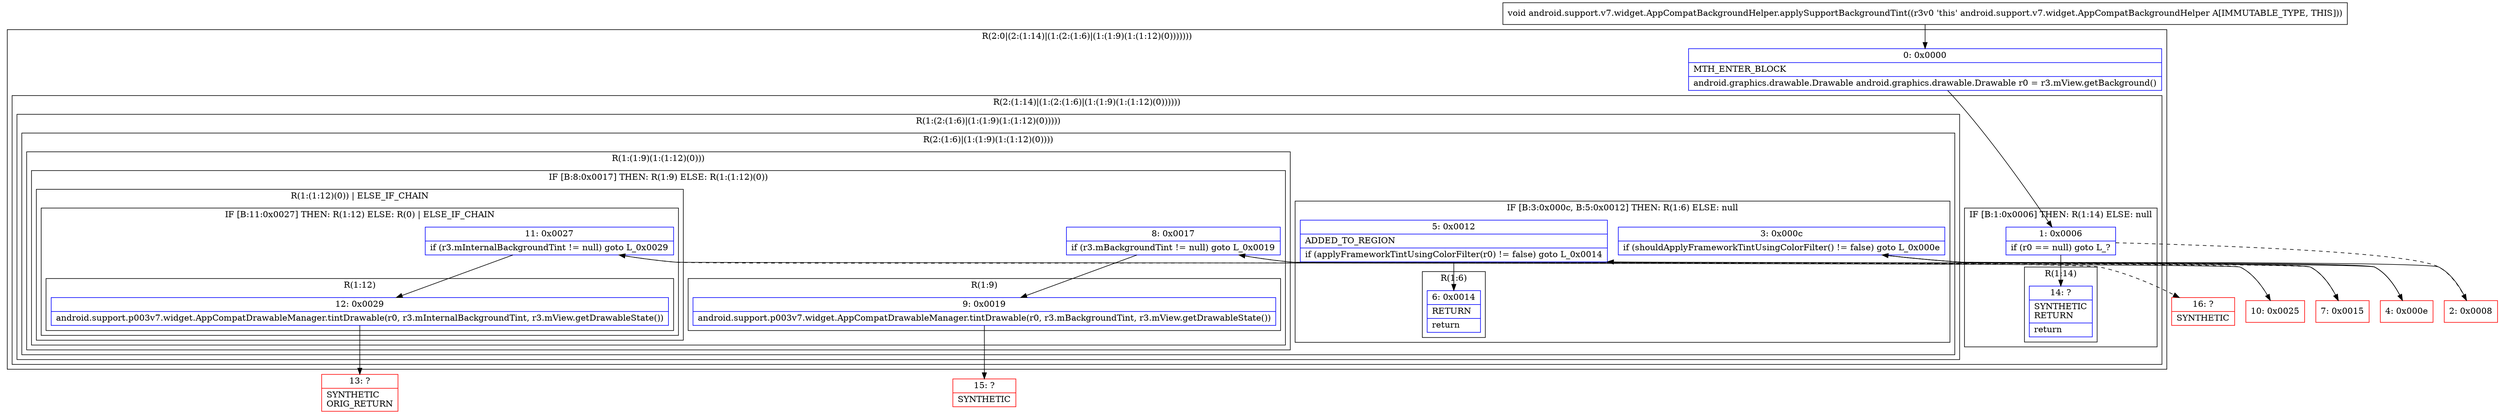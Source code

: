 digraph "CFG forandroid.support.v7.widget.AppCompatBackgroundHelper.applySupportBackgroundTint()V" {
subgraph cluster_Region_1111033562 {
label = "R(2:0|(2:(1:14)|(1:(2:(1:6)|(1:(1:9)(1:(1:12)(0)))))))";
node [shape=record,color=blue];
Node_0 [shape=record,label="{0\:\ 0x0000|MTH_ENTER_BLOCK\l|android.graphics.drawable.Drawable android.graphics.drawable.Drawable r0 = r3.mView.getBackground()\l}"];
subgraph cluster_Region_421278510 {
label = "R(2:(1:14)|(1:(2:(1:6)|(1:(1:9)(1:(1:12)(0))))))";
node [shape=record,color=blue];
subgraph cluster_IfRegion_650284444 {
label = "IF [B:1:0x0006] THEN: R(1:14) ELSE: null";
node [shape=record,color=blue];
Node_1 [shape=record,label="{1\:\ 0x0006|if (r0 == null) goto L_?\l}"];
subgraph cluster_Region_1523695085 {
label = "R(1:14)";
node [shape=record,color=blue];
Node_14 [shape=record,label="{14\:\ ?|SYNTHETIC\lRETURN\l|return\l}"];
}
}
subgraph cluster_Region_1864728838 {
label = "R(1:(2:(1:6)|(1:(1:9)(1:(1:12)(0)))))";
node [shape=record,color=blue];
subgraph cluster_Region_1953861312 {
label = "R(2:(1:6)|(1:(1:9)(1:(1:12)(0))))";
node [shape=record,color=blue];
subgraph cluster_IfRegion_693225953 {
label = "IF [B:3:0x000c, B:5:0x0012] THEN: R(1:6) ELSE: null";
node [shape=record,color=blue];
Node_3 [shape=record,label="{3\:\ 0x000c|if (shouldApplyFrameworkTintUsingColorFilter() != false) goto L_0x000e\l}"];
Node_5 [shape=record,label="{5\:\ 0x0012|ADDED_TO_REGION\l|if (applyFrameworkTintUsingColorFilter(r0) != false) goto L_0x0014\l}"];
subgraph cluster_Region_210257443 {
label = "R(1:6)";
node [shape=record,color=blue];
Node_6 [shape=record,label="{6\:\ 0x0014|RETURN\l|return\l}"];
}
}
subgraph cluster_Region_1541516426 {
label = "R(1:(1:9)(1:(1:12)(0)))";
node [shape=record,color=blue];
subgraph cluster_IfRegion_403651393 {
label = "IF [B:8:0x0017] THEN: R(1:9) ELSE: R(1:(1:12)(0))";
node [shape=record,color=blue];
Node_8 [shape=record,label="{8\:\ 0x0017|if (r3.mBackgroundTint != null) goto L_0x0019\l}"];
subgraph cluster_Region_1035832205 {
label = "R(1:9)";
node [shape=record,color=blue];
Node_9 [shape=record,label="{9\:\ 0x0019|android.support.p003v7.widget.AppCompatDrawableManager.tintDrawable(r0, r3.mBackgroundTint, r3.mView.getDrawableState())\l}"];
}
subgraph cluster_Region_1087677710 {
label = "R(1:(1:12)(0)) | ELSE_IF_CHAIN\l";
node [shape=record,color=blue];
subgraph cluster_IfRegion_237193833 {
label = "IF [B:11:0x0027] THEN: R(1:12) ELSE: R(0) | ELSE_IF_CHAIN\l";
node [shape=record,color=blue];
Node_11 [shape=record,label="{11\:\ 0x0027|if (r3.mInternalBackgroundTint != null) goto L_0x0029\l}"];
subgraph cluster_Region_926434614 {
label = "R(1:12)";
node [shape=record,color=blue];
Node_12 [shape=record,label="{12\:\ 0x0029|android.support.p003v7.widget.AppCompatDrawableManager.tintDrawable(r0, r3.mInternalBackgroundTint, r3.mView.getDrawableState())\l}"];
}
subgraph cluster_Region_1492136667 {
label = "R(0)";
node [shape=record,color=blue];
}
}
}
}
}
}
}
}
}
Node_2 [shape=record,color=red,label="{2\:\ 0x0008}"];
Node_4 [shape=record,color=red,label="{4\:\ 0x000e}"];
Node_7 [shape=record,color=red,label="{7\:\ 0x0015}"];
Node_10 [shape=record,color=red,label="{10\:\ 0x0025}"];
Node_13 [shape=record,color=red,label="{13\:\ ?|SYNTHETIC\lORIG_RETURN\l}"];
Node_15 [shape=record,color=red,label="{15\:\ ?|SYNTHETIC\l}"];
Node_16 [shape=record,color=red,label="{16\:\ ?|SYNTHETIC\l}"];
MethodNode[shape=record,label="{void android.support.v7.widget.AppCompatBackgroundHelper.applySupportBackgroundTint((r3v0 'this' android.support.v7.widget.AppCompatBackgroundHelper A[IMMUTABLE_TYPE, THIS])) }"];
MethodNode -> Node_0;
Node_0 -> Node_1;
Node_1 -> Node_2[style=dashed];
Node_1 -> Node_14;
Node_3 -> Node_4;
Node_3 -> Node_7[style=dashed];
Node_5 -> Node_6;
Node_5 -> Node_7[style=dashed];
Node_8 -> Node_9;
Node_8 -> Node_10[style=dashed];
Node_9 -> Node_15;
Node_11 -> Node_12;
Node_11 -> Node_16[style=dashed];
Node_12 -> Node_13;
Node_2 -> Node_3;
Node_4 -> Node_5;
Node_7 -> Node_8;
Node_10 -> Node_11;
}

